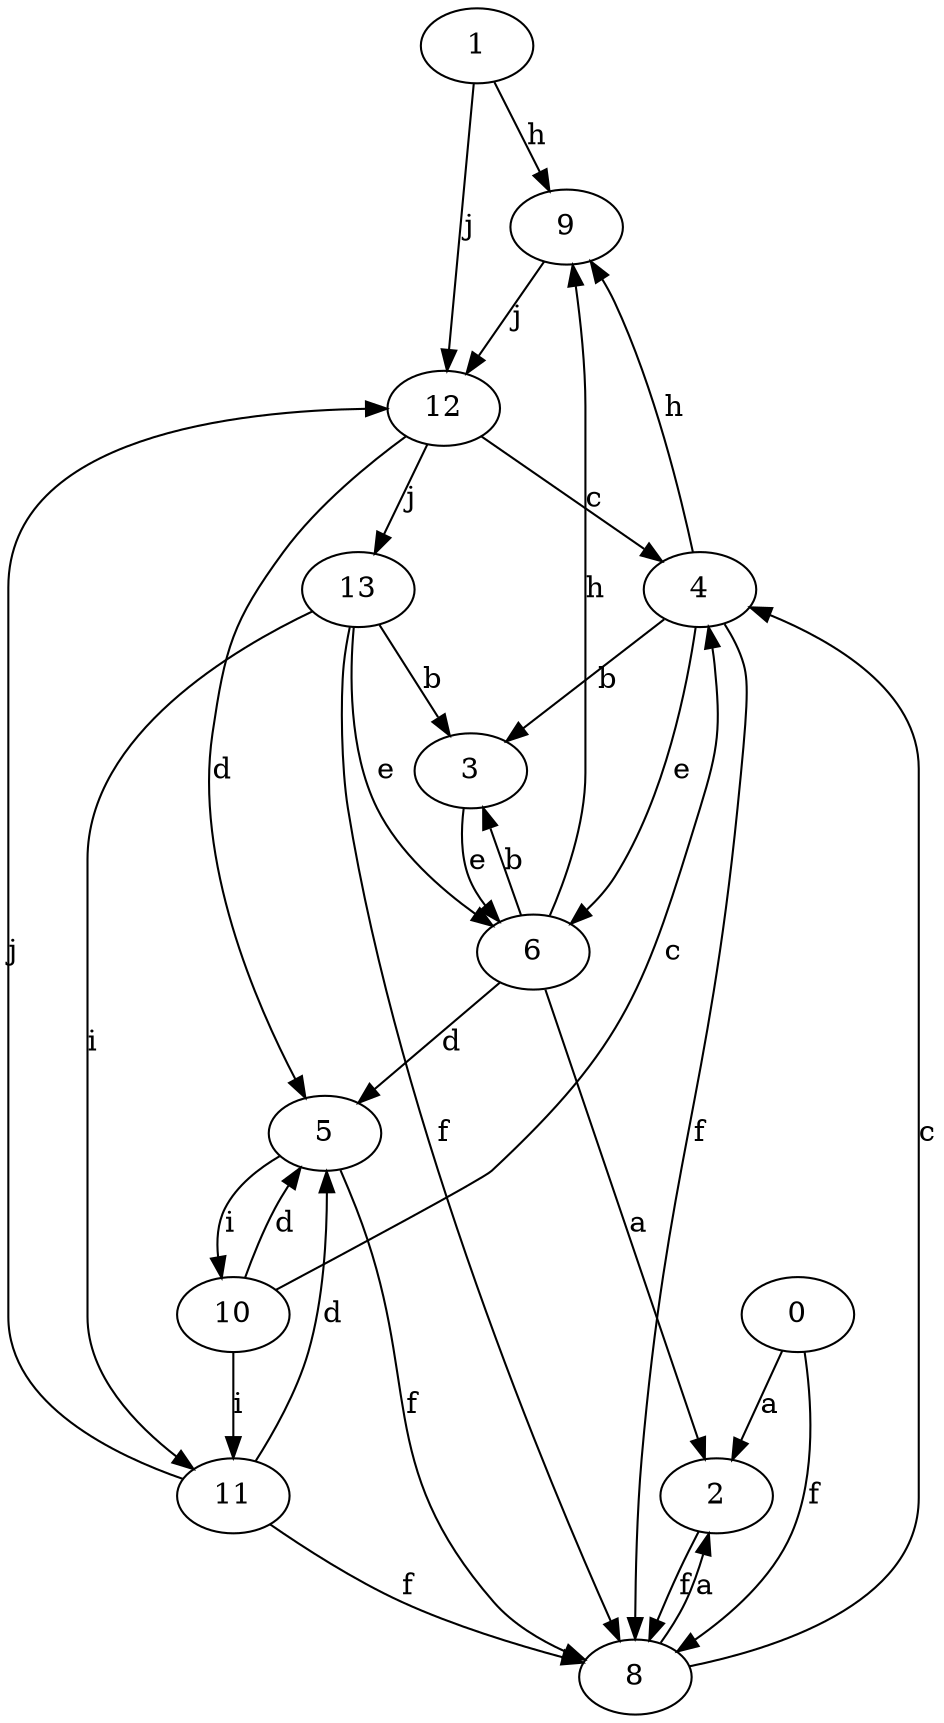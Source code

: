 strict digraph  {
1;
2;
3;
4;
5;
6;
8;
9;
10;
0;
11;
12;
13;
1 -> 9  [label=h];
1 -> 12  [label=j];
2 -> 8  [label=f];
3 -> 6  [label=e];
4 -> 3  [label=b];
4 -> 6  [label=e];
4 -> 8  [label=f];
4 -> 9  [label=h];
5 -> 8  [label=f];
5 -> 10  [label=i];
6 -> 2  [label=a];
6 -> 3  [label=b];
6 -> 5  [label=d];
6 -> 9  [label=h];
8 -> 2  [label=a];
8 -> 4  [label=c];
9 -> 12  [label=j];
10 -> 4  [label=c];
10 -> 5  [label=d];
10 -> 11  [label=i];
0 -> 2  [label=a];
0 -> 8  [label=f];
11 -> 5  [label=d];
11 -> 8  [label=f];
11 -> 12  [label=j];
12 -> 4  [label=c];
12 -> 5  [label=d];
12 -> 13  [label=j];
13 -> 3  [label=b];
13 -> 6  [label=e];
13 -> 8  [label=f];
13 -> 11  [label=i];
}
